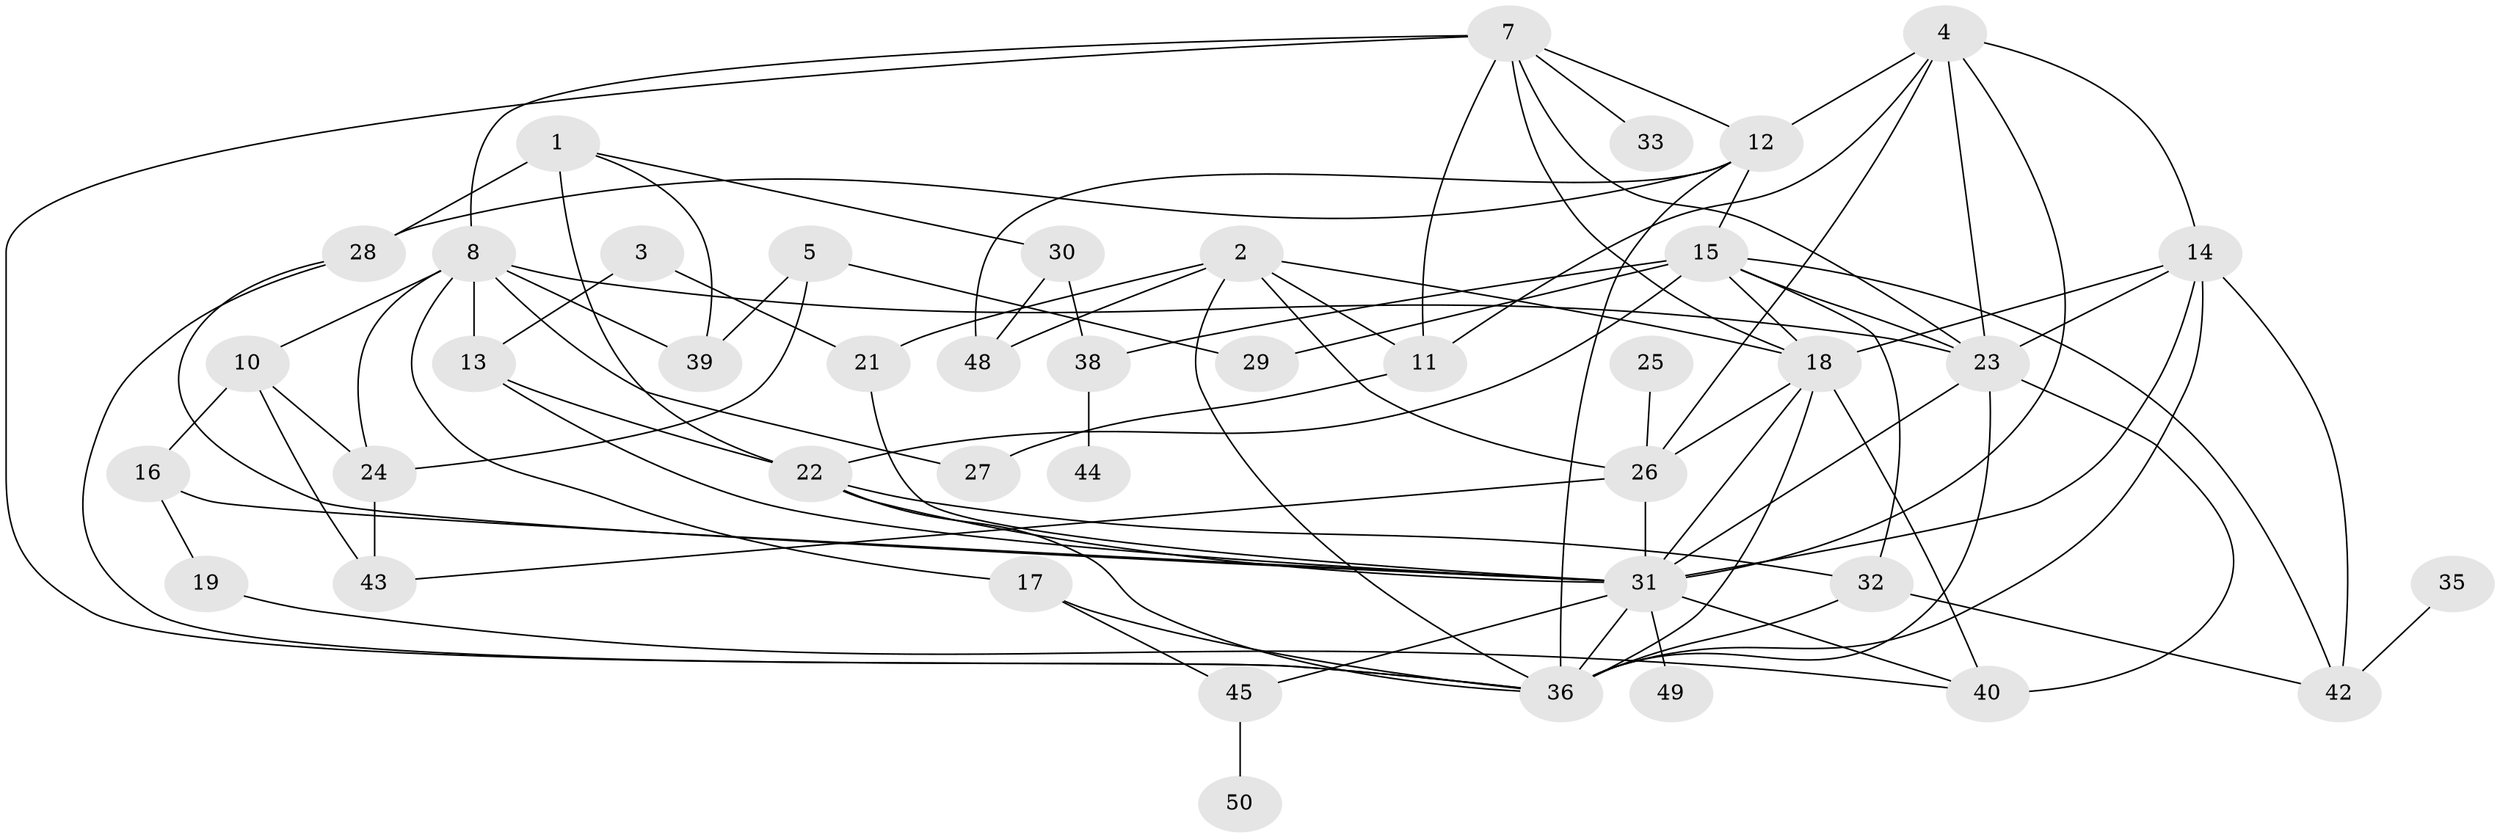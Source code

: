 // original degree distribution, {3: 0.3, 2: 0.19, 1: 0.14, 0: 0.08, 5: 0.11, 4: 0.1, 7: 0.06, 9: 0.01, 6: 0.01}
// Generated by graph-tools (version 1.1) at 2025/33/03/09/25 02:33:54]
// undirected, 42 vertices, 90 edges
graph export_dot {
graph [start="1"]
  node [color=gray90,style=filled];
  1;
  2;
  3;
  4;
  5;
  7;
  8;
  10;
  11;
  12;
  13;
  14;
  15;
  16;
  17;
  18;
  19;
  21;
  22;
  23;
  24;
  25;
  26;
  27;
  28;
  29;
  30;
  31;
  32;
  33;
  35;
  36;
  38;
  39;
  40;
  42;
  43;
  44;
  45;
  48;
  49;
  50;
  1 -- 22 [weight=1.0];
  1 -- 28 [weight=2.0];
  1 -- 30 [weight=1.0];
  1 -- 39 [weight=1.0];
  2 -- 11 [weight=1.0];
  2 -- 18 [weight=1.0];
  2 -- 21 [weight=1.0];
  2 -- 26 [weight=1.0];
  2 -- 36 [weight=1.0];
  2 -- 48 [weight=1.0];
  3 -- 13 [weight=1.0];
  3 -- 21 [weight=1.0];
  4 -- 11 [weight=2.0];
  4 -- 12 [weight=1.0];
  4 -- 14 [weight=2.0];
  4 -- 23 [weight=1.0];
  4 -- 26 [weight=1.0];
  4 -- 31 [weight=1.0];
  5 -- 24 [weight=1.0];
  5 -- 29 [weight=1.0];
  5 -- 39 [weight=1.0];
  7 -- 8 [weight=1.0];
  7 -- 11 [weight=1.0];
  7 -- 12 [weight=2.0];
  7 -- 18 [weight=6.0];
  7 -- 23 [weight=1.0];
  7 -- 33 [weight=1.0];
  7 -- 36 [weight=1.0];
  8 -- 10 [weight=1.0];
  8 -- 13 [weight=1.0];
  8 -- 17 [weight=1.0];
  8 -- 23 [weight=1.0];
  8 -- 24 [weight=1.0];
  8 -- 27 [weight=1.0];
  8 -- 39 [weight=1.0];
  10 -- 16 [weight=1.0];
  10 -- 24 [weight=1.0];
  10 -- 43 [weight=1.0];
  11 -- 27 [weight=1.0];
  12 -- 15 [weight=2.0];
  12 -- 28 [weight=1.0];
  12 -- 36 [weight=1.0];
  12 -- 48 [weight=1.0];
  13 -- 22 [weight=1.0];
  13 -- 31 [weight=1.0];
  14 -- 18 [weight=1.0];
  14 -- 23 [weight=1.0];
  14 -- 31 [weight=1.0];
  14 -- 36 [weight=1.0];
  14 -- 42 [weight=1.0];
  15 -- 18 [weight=1.0];
  15 -- 22 [weight=1.0];
  15 -- 23 [weight=1.0];
  15 -- 29 [weight=1.0];
  15 -- 32 [weight=1.0];
  15 -- 38 [weight=1.0];
  15 -- 42 [weight=1.0];
  16 -- 19 [weight=1.0];
  16 -- 31 [weight=1.0];
  17 -- 36 [weight=1.0];
  17 -- 45 [weight=1.0];
  18 -- 26 [weight=1.0];
  18 -- 31 [weight=2.0];
  18 -- 36 [weight=1.0];
  18 -- 40 [weight=1.0];
  19 -- 40 [weight=1.0];
  21 -- 31 [weight=1.0];
  22 -- 31 [weight=1.0];
  22 -- 32 [weight=1.0];
  22 -- 36 [weight=1.0];
  23 -- 31 [weight=1.0];
  23 -- 36 [weight=1.0];
  23 -- 40 [weight=1.0];
  24 -- 43 [weight=1.0];
  25 -- 26 [weight=1.0];
  26 -- 31 [weight=1.0];
  26 -- 43 [weight=1.0];
  28 -- 31 [weight=1.0];
  28 -- 36 [weight=1.0];
  30 -- 38 [weight=1.0];
  30 -- 48 [weight=1.0];
  31 -- 36 [weight=1.0];
  31 -- 40 [weight=1.0];
  31 -- 45 [weight=1.0];
  31 -- 49 [weight=1.0];
  32 -- 36 [weight=2.0];
  32 -- 42 [weight=1.0];
  35 -- 42 [weight=1.0];
  38 -- 44 [weight=1.0];
  45 -- 50 [weight=1.0];
}
